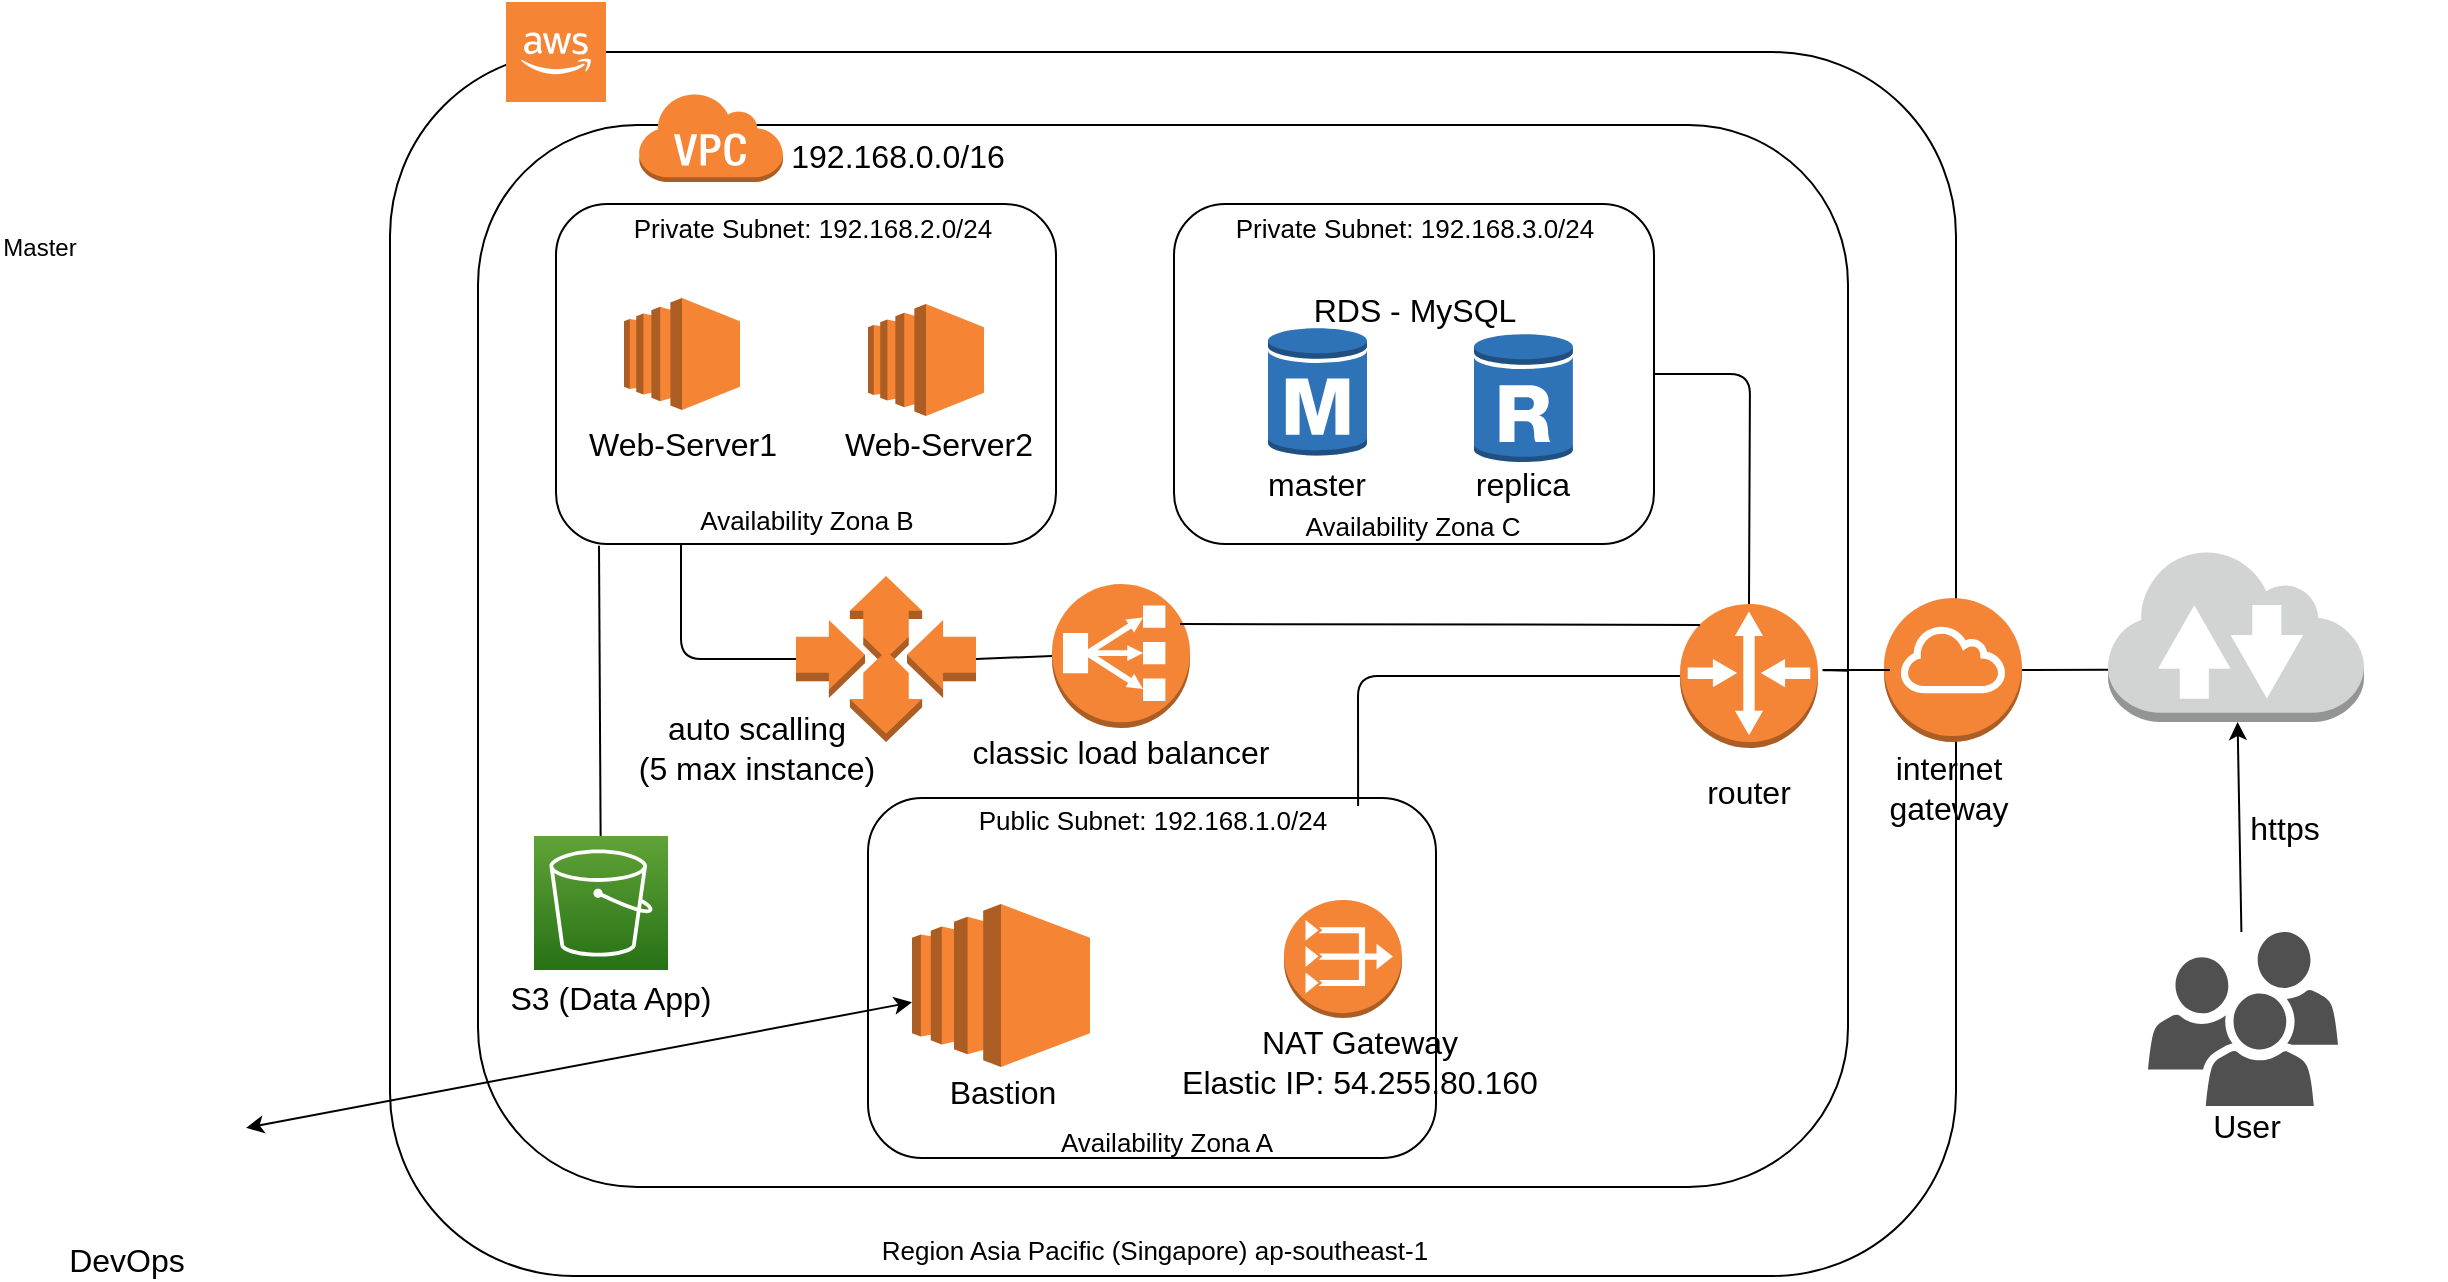 <mxfile version="14.4.2" type="github">
  <diagram id="0tBDLa9PL7fGlPBLeg3F" name="Page-1">
    <mxGraphModel dx="868" dy="492" grid="0" gridSize="10" guides="1" tooltips="1" connect="1" arrows="1" fold="1" page="1" pageScale="1" pageWidth="1400" pageHeight="850" math="0" shadow="0">
      <root>
        <mxCell id="0" />
        <mxCell id="1" parent="0" />
        <mxCell id="6eRfG2nsKR9ZNQWgb50U-3" value="" style="rounded=1;whiteSpace=wrap;html=1;" parent="1" vertex="1">
          <mxGeometry x="268" y="120" width="783" height="612" as="geometry" />
        </mxCell>
        <mxCell id="6eRfG2nsKR9ZNQWgb50U-1" value="" style="outlineConnect=0;dashed=0;verticalLabelPosition=bottom;verticalAlign=top;align=center;html=1;shape=mxgraph.aws3.cloud_2;fillColor=#F58534;gradientColor=none;" parent="1" vertex="1">
          <mxGeometry x="326" y="95" width="50" height="50" as="geometry" />
        </mxCell>
        <mxCell id="6eRfG2nsKR9ZNQWgb50U-4" value="" style="outlineConnect=0;dashed=0;verticalLabelPosition=bottom;verticalAlign=top;align=center;html=1;shape=mxgraph.aws3.internet_gateway;fillColor=#F58536;gradientColor=none;" parent="1" vertex="1">
          <mxGeometry x="1015" y="393" width="69" height="72" as="geometry" />
        </mxCell>
        <mxCell id="6eRfG2nsKR9ZNQWgb50U-5" value="" style="rounded=1;whiteSpace=wrap;html=1;" parent="1" vertex="1">
          <mxGeometry x="312" y="156.5" width="685" height="531" as="geometry" />
        </mxCell>
        <mxCell id="6eRfG2nsKR9ZNQWgb50U-6" value="&lt;font style=&quot;font-size: 16px&quot;&gt;192.168.0.0/16&lt;/font&gt;" style="text;html=1;strokeColor=none;fillColor=none;align=center;verticalAlign=middle;whiteSpace=wrap;rounded=0;" parent="1" vertex="1">
          <mxGeometry x="502" y="162" width="40" height="20" as="geometry" />
        </mxCell>
        <mxCell id="6eRfG2nsKR9ZNQWgb50U-8" value="" style="outlineConnect=0;dashed=0;verticalLabelPosition=bottom;verticalAlign=top;align=center;html=1;shape=mxgraph.aws3.virtual_private_cloud;fillColor=#F58534;gradientColor=none;" parent="1" vertex="1">
          <mxGeometry x="392" y="140" width="72.5" height="45" as="geometry" />
        </mxCell>
        <mxCell id="6eRfG2nsKR9ZNQWgb50U-11" value="" style="outlineConnect=0;dashed=0;verticalLabelPosition=bottom;verticalAlign=top;align=center;html=1;shape=mxgraph.aws3.router;fillColor=#F58536;gradientColor=none;" parent="1" vertex="1">
          <mxGeometry x="913" y="396" width="69" height="72" as="geometry" />
        </mxCell>
        <mxCell id="6eRfG2nsKR9ZNQWgb50U-12" value="" style="outlineConnect=0;dashed=0;verticalLabelPosition=bottom;verticalAlign=top;align=center;html=1;shape=mxgraph.aws3.classic_load_balancer;fillColor=#F58536;gradientColor=none;" parent="1" vertex="1">
          <mxGeometry x="599" y="386" width="69" height="72" as="geometry" />
        </mxCell>
        <mxCell id="6eRfG2nsKR9ZNQWgb50U-15" value="" style="outlineConnect=0;dashed=0;verticalLabelPosition=bottom;verticalAlign=top;align=center;html=1;shape=mxgraph.aws3.auto_scaling;fillColor=#F58534;gradientColor=none;" parent="1" vertex="1">
          <mxGeometry x="471" y="382" width="90" height="83" as="geometry" />
        </mxCell>
        <mxCell id="6eRfG2nsKR9ZNQWgb50U-18" value="" style="points=[[0,0,0],[0.25,0,0],[0.5,0,0],[0.75,0,0],[1,0,0],[0,1,0],[0.25,1,0],[0.5,1,0],[0.75,1,0],[1,1,0],[0,0.25,0],[0,0.5,0],[0,0.75,0],[1,0.25,0],[1,0.5,0],[1,0.75,0]];outlineConnect=0;fontColor=#232F3E;gradientColor=#60A337;gradientDirection=north;fillColor=#277116;strokeColor=#ffffff;dashed=0;verticalLabelPosition=bottom;verticalAlign=top;align=center;html=1;fontSize=12;fontStyle=0;aspect=fixed;shape=mxgraph.aws4.resourceIcon;resIcon=mxgraph.aws4.s3;" parent="1" vertex="1">
          <mxGeometry x="340" y="512" width="67" height="67" as="geometry" />
        </mxCell>
        <mxCell id="6eRfG2nsKR9ZNQWgb50U-24" value="" style="pointerEvents=1;shadow=0;dashed=0;html=1;strokeColor=none;fillColor=#505050;labelPosition=center;verticalLabelPosition=bottom;verticalAlign=top;outlineConnect=0;align=center;shape=mxgraph.office.users.users;" parent="1" vertex="1">
          <mxGeometry x="1147" y="560" width="95" height="87" as="geometry" />
        </mxCell>
        <mxCell id="6eRfG2nsKR9ZNQWgb50U-25" value="" style="outlineConnect=0;dashed=0;verticalLabelPosition=bottom;verticalAlign=top;align=center;html=1;shape=mxgraph.aws3.internet_2;fillColor=#D2D3D3;gradientColor=none;" parent="1" vertex="1">
          <mxGeometry x="1127" y="368" width="128" height="87" as="geometry" />
        </mxCell>
        <mxCell id="6eRfG2nsKR9ZNQWgb50U-27" value="" style="shape=image;html=1;verticalAlign=top;verticalLabelPosition=bottom;labelBackgroundColor=#ffffff;imageAspect=0;aspect=fixed;image=https://cdn4.iconfinder.com/data/icons/free-large-boss-icon-set/128/Admin.png" parent="1" vertex="1">
          <mxGeometry x="105" y="621" width="91" height="91" as="geometry" />
        </mxCell>
        <mxCell id="6eRfG2nsKR9ZNQWgb50U-29" value="" style="shape=image;html=1;verticalAlign=top;verticalLabelPosition=bottom;labelBackgroundColor=#ffffff;imageAspect=0;aspect=fixed;image=https://cdn2.iconfinder.com/data/icons/stilllife/48x48/filesystems/gnome-fs-ssh.png" parent="1" vertex="1">
          <mxGeometry x="216" y="607" width="43" height="43" as="geometry" />
        </mxCell>
        <mxCell id="6eRfG2nsKR9ZNQWgb50U-31" value="" style="rounded=1;whiteSpace=wrap;html=1;" parent="1" vertex="1">
          <mxGeometry x="351" y="196" width="250" height="170" as="geometry" />
        </mxCell>
        <mxCell id="6eRfG2nsKR9ZNQWgb50U-32" value="" style="rounded=1;whiteSpace=wrap;html=1;" parent="1" vertex="1">
          <mxGeometry x="660" y="196" width="240" height="170" as="geometry" />
        </mxCell>
        <mxCell id="6eRfG2nsKR9ZNQWgb50U-33" value="" style="rounded=1;whiteSpace=wrap;html=1;" parent="1" vertex="1">
          <mxGeometry x="507" y="493" width="284" height="180" as="geometry" />
        </mxCell>
        <mxCell id="6eRfG2nsKR9ZNQWgb50U-9" value="" style="outlineConnect=0;dashed=0;verticalLabelPosition=bottom;verticalAlign=top;align=center;html=1;shape=mxgraph.aws3.vpc_nat_gateway;fillColor=#F58536;gradientColor=none;" parent="1" vertex="1">
          <mxGeometry x="715" y="544" width="59" height="59" as="geometry" />
        </mxCell>
        <mxCell id="6eRfG2nsKR9ZNQWgb50U-10" value="&lt;font style=&quot;font-size: 16px&quot;&gt;NAT Gateway&lt;br&gt;Elastic IP:&amp;nbsp;&lt;span class=&quot;awsui-util-status-positive&quot;&gt;&lt;span class=&quot;awsui-util-ml-xs&quot;&gt;54.255.80.160&lt;/span&gt;&lt;/span&gt;&lt;br&gt;&lt;/font&gt;" style="text;html=1;strokeColor=none;fillColor=none;align=center;verticalAlign=middle;whiteSpace=wrap;rounded=0;" parent="1" vertex="1">
          <mxGeometry x="657" y="615" width="192" height="20" as="geometry" />
        </mxCell>
        <mxCell id="6eRfG2nsKR9ZNQWgb50U-34" value="" style="outlineConnect=0;dashed=0;verticalLabelPosition=bottom;verticalAlign=top;align=center;html=1;shape=mxgraph.aws3.ec2;fillColor=#F58534;gradientColor=none;" parent="1" vertex="1">
          <mxGeometry x="529" y="546" width="89" height="81.5" as="geometry" />
        </mxCell>
        <mxCell id="6eRfG2nsKR9ZNQWgb50U-13" value="" style="outlineConnect=0;dashed=0;verticalLabelPosition=bottom;verticalAlign=top;align=center;html=1;shape=mxgraph.aws3.ec2;fillColor=#F58534;gradientColor=none;" parent="1" vertex="1">
          <mxGeometry x="385" y="243" width="58" height="56" as="geometry" />
        </mxCell>
        <mxCell id="6eRfG2nsKR9ZNQWgb50U-39" value="" style="outlineConnect=0;dashed=0;verticalLabelPosition=bottom;verticalAlign=top;align=center;html=1;shape=mxgraph.aws3.ec2;fillColor=#F58534;gradientColor=none;" parent="1" vertex="1">
          <mxGeometry x="507" y="246" width="58" height="56" as="geometry" />
        </mxCell>
        <mxCell id="6eRfG2nsKR9ZNQWgb50U-14" value="&lt;font style=&quot;font-size: 16px&quot;&gt;Web-Server1&lt;/font&gt;" style="text;html=1;strokeColor=none;fillColor=none;align=center;verticalAlign=middle;whiteSpace=wrap;rounded=0;" parent="1" vertex="1">
          <mxGeometry x="352.5" y="306" width="123" height="20" as="geometry" />
        </mxCell>
        <mxCell id="6eRfG2nsKR9ZNQWgb50U-40" value="&lt;font style=&quot;font-size: 16px&quot;&gt;Web-Server2&lt;/font&gt;" style="text;html=1;strokeColor=none;fillColor=none;align=center;verticalAlign=middle;whiteSpace=wrap;rounded=0;" parent="1" vertex="1">
          <mxGeometry x="481" y="306" width="123" height="20" as="geometry" />
        </mxCell>
        <mxCell id="6eRfG2nsKR9ZNQWgb50U-44" value="" style="endArrow=none;html=1;entryX=0.25;entryY=1;entryDx=0;entryDy=0;exitX=0;exitY=0.5;exitDx=0;exitDy=0;exitPerimeter=0;edgeStyle=orthogonalEdgeStyle;" parent="1" source="6eRfG2nsKR9ZNQWgb50U-15" target="6eRfG2nsKR9ZNQWgb50U-31" edge="1">
          <mxGeometry width="50" height="50" relative="1" as="geometry">
            <mxPoint x="96" y="585" as="sourcePoint" />
            <mxPoint x="146" y="535" as="targetPoint" />
          </mxGeometry>
        </mxCell>
        <mxCell id="6eRfG2nsKR9ZNQWgb50U-47" value="&lt;font style=&quot;font-size: 16px&quot;&gt;auto scalling &lt;br&gt;(5 max instance)&lt;/font&gt;" style="text;html=1;strokeColor=none;fillColor=none;align=center;verticalAlign=middle;whiteSpace=wrap;rounded=0;" parent="1" vertex="1">
          <mxGeometry x="390" y="458" width="123" height="20" as="geometry" />
        </mxCell>
        <mxCell id="6eRfG2nsKR9ZNQWgb50U-48" value="" style="endArrow=none;html=1;entryX=0.086;entryY=1.005;entryDx=0;entryDy=0;entryPerimeter=0;" parent="1" source="6eRfG2nsKR9ZNQWgb50U-18" target="6eRfG2nsKR9ZNQWgb50U-31" edge="1">
          <mxGeometry width="50" height="50" relative="1" as="geometry">
            <mxPoint x="452" y="422" as="sourcePoint" />
            <mxPoint x="502" y="372" as="targetPoint" />
          </mxGeometry>
        </mxCell>
        <mxCell id="2Eq0taWRFu6XFaqvVXcF-2" value="&lt;font style=&quot;font-size: 16px&quot;&gt;Bastion&lt;/font&gt;" style="text;html=1;strokeColor=none;fillColor=none;align=center;verticalAlign=middle;whiteSpace=wrap;rounded=0;" parent="1" vertex="1">
          <mxGeometry x="513" y="630" width="123" height="20" as="geometry" />
        </mxCell>
        <mxCell id="6eRfG2nsKR9ZNQWgb50U-17" value="" style="outlineConnect=0;dashed=0;verticalLabelPosition=bottom;verticalAlign=top;align=center;html=1;shape=mxgraph.aws3.rds_db_instance_read_replica;fillColor=#2E73B8;gradientColor=none;" parent="1" vertex="1">
          <mxGeometry x="810" y="260" width="49.5" height="66" as="geometry" />
        </mxCell>
        <mxCell id="6eRfG2nsKR9ZNQWgb50U-16" value="" style="outlineConnect=0;dashed=0;verticalLabelPosition=bottom;verticalAlign=top;align=center;html=1;shape=mxgraph.aws3.rds_db_instance;fillColor=#2E73B8;gradientColor=none;" parent="1" vertex="1">
          <mxGeometry x="707" y="257" width="49.5" height="66" as="geometry" />
        </mxCell>
        <mxCell id="2Eq0taWRFu6XFaqvVXcF-4" value="&lt;font style=&quot;font-size: 13px&quot;&gt;Private Subnet:&amp;nbsp;192.168.3.0/24&lt;/font&gt;" style="text;html=1;strokeColor=none;fillColor=none;align=center;verticalAlign=middle;whiteSpace=wrap;rounded=0;" parent="1" vertex="1">
          <mxGeometry x="665.5" y="198" width="229" height="20" as="geometry" />
        </mxCell>
        <mxCell id="2Eq0taWRFu6XFaqvVXcF-5" value="&lt;font style=&quot;font-size: 13px&quot;&gt;Private Subnet:&amp;nbsp;192.168.2.0/24&lt;/font&gt;" style="text;html=1;strokeColor=none;fillColor=none;align=center;verticalAlign=middle;whiteSpace=wrap;rounded=0;" parent="1" vertex="1">
          <mxGeometry x="365" y="198" width="229" height="20" as="geometry" />
        </mxCell>
        <mxCell id="2Eq0taWRFu6XFaqvVXcF-6" value="&lt;font style=&quot;font-size: 13px&quot;&gt;Public Subnet:&amp;nbsp;192.168.1.0/24&lt;/font&gt;" style="text;html=1;strokeColor=none;fillColor=none;align=center;verticalAlign=middle;whiteSpace=wrap;rounded=0;" parent="1" vertex="1">
          <mxGeometry x="534.5" y="494" width="229" height="20" as="geometry" />
        </mxCell>
        <mxCell id="2Eq0taWRFu6XFaqvVXcF-7" value="&lt;span style=&quot;font-size: 16px&quot;&gt;S3 (Data App)&lt;/span&gt;" style="text;html=1;strokeColor=none;fillColor=none;align=center;verticalAlign=middle;whiteSpace=wrap;rounded=0;" parent="1" vertex="1">
          <mxGeometry x="317" y="583" width="123" height="20" as="geometry" />
        </mxCell>
        <mxCell id="2Eq0taWRFu6XFaqvVXcF-9" value="" style="endArrow=classic;startArrow=classic;html=1;" parent="1" source="6eRfG2nsKR9ZNQWgb50U-27" target="6eRfG2nsKR9ZNQWgb50U-34" edge="1">
          <mxGeometry width="50" height="50" relative="1" as="geometry">
            <mxPoint x="441" y="636" as="sourcePoint" />
            <mxPoint x="491" y="586" as="targetPoint" />
          </mxGeometry>
        </mxCell>
        <mxCell id="2Eq0taWRFu6XFaqvVXcF-10" value="&lt;span style=&quot;font-size: 16px&quot;&gt;DevOps&lt;/span&gt;" style="text;html=1;strokeColor=none;fillColor=none;align=center;verticalAlign=middle;whiteSpace=wrap;rounded=0;" parent="1" vertex="1">
          <mxGeometry x="75" y="714" width="123" height="20" as="geometry" />
        </mxCell>
        <mxCell id="2Eq0taWRFu6XFaqvVXcF-11" value="&lt;span style=&quot;font-size: 16px&quot;&gt;RDS - MySQL&lt;/span&gt;" style="text;html=1;strokeColor=none;fillColor=none;align=center;verticalAlign=middle;whiteSpace=wrap;rounded=0;" parent="1" vertex="1">
          <mxGeometry x="718.5" y="239" width="123" height="20" as="geometry" />
        </mxCell>
        <mxCell id="2Eq0taWRFu6XFaqvVXcF-13" value="&lt;span style=&quot;font-size: 16px&quot;&gt;master&lt;/span&gt;" style="text;html=1;strokeColor=none;fillColor=none;align=center;verticalAlign=middle;whiteSpace=wrap;rounded=0;" parent="1" vertex="1">
          <mxGeometry x="697.25" y="326" width="69" height="20" as="geometry" />
        </mxCell>
        <mxCell id="2Eq0taWRFu6XFaqvVXcF-14" value="&lt;span style=&quot;font-size: 16px&quot;&gt;replica&lt;/span&gt;" style="text;html=1;strokeColor=none;fillColor=none;align=center;verticalAlign=middle;whiteSpace=wrap;rounded=0;" parent="1" vertex="1">
          <mxGeometry x="800.25" y="326" width="69" height="20" as="geometry" />
        </mxCell>
        <mxCell id="2Eq0taWRFu6XFaqvVXcF-15" value="" style="endArrow=classic;html=1;" parent="1" source="6eRfG2nsKR9ZNQWgb50U-24" target="6eRfG2nsKR9ZNQWgb50U-25" edge="1">
          <mxGeometry width="50" height="50" relative="1" as="geometry">
            <mxPoint x="1188" y="719" as="sourcePoint" />
            <mxPoint x="1238" y="669" as="targetPoint" />
          </mxGeometry>
        </mxCell>
        <mxCell id="2Eq0taWRFu6XFaqvVXcF-16" value="&lt;span style=&quot;font-size: 16px&quot;&gt;User&lt;/span&gt;" style="text;html=1;strokeColor=none;fillColor=none;align=center;verticalAlign=middle;whiteSpace=wrap;rounded=0;" parent="1" vertex="1">
          <mxGeometry x="1135" y="647" width="123" height="20" as="geometry" />
        </mxCell>
        <mxCell id="2Eq0taWRFu6XFaqvVXcF-21" value="&lt;span style=&quot;font-size: 16px&quot;&gt;internet gateway&lt;/span&gt;" style="text;html=1;strokeColor=none;fillColor=none;align=center;verticalAlign=middle;whiteSpace=wrap;rounded=0;" parent="1" vertex="1">
          <mxGeometry x="1013" y="478" width="69" height="20" as="geometry" />
        </mxCell>
        <mxCell id="2Eq0taWRFu6XFaqvVXcF-22" value="&lt;span style=&quot;font-size: 16px&quot;&gt;router&lt;/span&gt;" style="text;html=1;strokeColor=none;fillColor=none;align=center;verticalAlign=middle;whiteSpace=wrap;rounded=0;" parent="1" vertex="1">
          <mxGeometry x="913" y="480" width="69" height="20" as="geometry" />
        </mxCell>
        <mxCell id="2Eq0taWRFu6XFaqvVXcF-23" value="" style="endArrow=none;html=1;entryX=0;entryY=0.7;entryDx=0;entryDy=0;entryPerimeter=0;" parent="1" source="6eRfG2nsKR9ZNQWgb50U-4" target="6eRfG2nsKR9ZNQWgb50U-25" edge="1">
          <mxGeometry width="50" height="50" relative="1" as="geometry">
            <mxPoint x="1116" y="498" as="sourcePoint" />
            <mxPoint x="1166" y="448" as="targetPoint" />
          </mxGeometry>
        </mxCell>
        <mxCell id="2Eq0taWRFu6XFaqvVXcF-24" value="" style="endArrow=none;html=1;" parent="1" source="6eRfG2nsKR9ZNQWgb50U-5" edge="1">
          <mxGeometry width="50" height="50" relative="1" as="geometry">
            <mxPoint x="1116" y="498" as="sourcePoint" />
            <mxPoint x="1018" y="429" as="targetPoint" />
            <Array as="points">
              <mxPoint x="980" y="429" />
            </Array>
          </mxGeometry>
        </mxCell>
        <mxCell id="2Eq0taWRFu6XFaqvVXcF-26" value="&lt;span style=&quot;font-size: 16px&quot;&gt;classic load balancer&lt;/span&gt;" style="text;html=1;strokeColor=none;fillColor=none;align=center;verticalAlign=middle;whiteSpace=wrap;rounded=0;" parent="1" vertex="1">
          <mxGeometry x="553" y="460" width="161" height="20" as="geometry" />
        </mxCell>
        <mxCell id="2Eq0taWRFu6XFaqvVXcF-29" value="" style="endArrow=none;html=1;exitX=1;exitY=0.5;exitDx=0;exitDy=0;exitPerimeter=0;entryX=0;entryY=0.5;entryDx=0;entryDy=0;entryPerimeter=0;" parent="1" source="6eRfG2nsKR9ZNQWgb50U-15" target="6eRfG2nsKR9ZNQWgb50U-12" edge="1">
          <mxGeometry width="50" height="50" relative="1" as="geometry">
            <mxPoint x="712" y="495" as="sourcePoint" />
            <mxPoint x="762" y="445" as="targetPoint" />
          </mxGeometry>
        </mxCell>
        <mxCell id="2Eq0taWRFu6XFaqvVXcF-30" value="" style="endArrow=none;html=1;entryX=0;entryY=0.5;entryDx=0;entryDy=0;entryPerimeter=0;exitX=0.95;exitY=0.15;exitDx=0;exitDy=0;exitPerimeter=0;" parent="1" source="2Eq0taWRFu6XFaqvVXcF-6" target="6eRfG2nsKR9ZNQWgb50U-11" edge="1">
          <mxGeometry width="50" height="50" relative="1" as="geometry">
            <mxPoint x="712" y="495" as="sourcePoint" />
            <mxPoint x="762" y="445" as="targetPoint" />
            <Array as="points">
              <mxPoint x="752" y="432" />
            </Array>
          </mxGeometry>
        </mxCell>
        <mxCell id="2Eq0taWRFu6XFaqvVXcF-31" value="" style="endArrow=none;html=1;entryX=0.5;entryY=0;entryDx=0;entryDy=0;entryPerimeter=0;exitX=1;exitY=0.5;exitDx=0;exitDy=0;" parent="1" source="6eRfG2nsKR9ZNQWgb50U-32" target="6eRfG2nsKR9ZNQWgb50U-11" edge="1">
          <mxGeometry width="50" height="50" relative="1" as="geometry">
            <mxPoint x="712" y="495" as="sourcePoint" />
            <mxPoint x="762" y="445" as="targetPoint" />
            <Array as="points">
              <mxPoint x="948" y="281" />
            </Array>
          </mxGeometry>
        </mxCell>
        <mxCell id="2Eq0taWRFu6XFaqvVXcF-32" value="" style="endArrow=none;html=1;entryX=0.145;entryY=0.145;entryDx=0;entryDy=0;entryPerimeter=0;" parent="1" target="6eRfG2nsKR9ZNQWgb50U-11" edge="1">
          <mxGeometry width="50" height="50" relative="1" as="geometry">
            <mxPoint x="663" y="406" as="sourcePoint" />
            <mxPoint x="762" y="445" as="targetPoint" />
          </mxGeometry>
        </mxCell>
        <mxCell id="2Eq0taWRFu6XFaqvVXcF-33" value="&lt;span style=&quot;font-size: 16px&quot;&gt;https&lt;/span&gt;" style="text;html=1;strokeColor=none;fillColor=none;align=center;verticalAlign=middle;whiteSpace=wrap;rounded=0;" parent="1" vertex="1">
          <mxGeometry x="1135" y="498" width="161" height="20" as="geometry" />
        </mxCell>
        <mxCell id="1rfpA1ZH7WIg0CpuviD7-1" value="&lt;font style=&quot;font-size: 13px&quot;&gt;Availability Zona B&lt;/font&gt;" style="text;html=1;strokeColor=none;fillColor=none;align=center;verticalAlign=middle;whiteSpace=wrap;rounded=0;" parent="1" vertex="1">
          <mxGeometry x="361.5" y="344" width="229" height="20" as="geometry" />
        </mxCell>
        <mxCell id="1rfpA1ZH7WIg0CpuviD7-2" value="&lt;font style=&quot;font-size: 13px&quot;&gt;Availability Zona C&lt;/font&gt;" style="text;html=1;strokeColor=none;fillColor=none;align=center;verticalAlign=middle;whiteSpace=wrap;rounded=0;" parent="1" vertex="1">
          <mxGeometry x="664.5" y="347" width="229" height="20" as="geometry" />
        </mxCell>
        <mxCell id="1rfpA1ZH7WIg0CpuviD7-3" value="&lt;font style=&quot;font-size: 13px&quot;&gt;Availability Zona A&lt;/font&gt;" style="text;html=1;strokeColor=none;fillColor=none;align=center;verticalAlign=middle;whiteSpace=wrap;rounded=0;" parent="1" vertex="1">
          <mxGeometry x="542" y="654.5" width="229" height="20" as="geometry" />
        </mxCell>
        <mxCell id="1rfpA1ZH7WIg0CpuviD7-4" value="&lt;font style=&quot;font-size: 13px&quot;&gt;Region Asia Pacific (Singapore) ap-southeast-1&lt;/font&gt;" style="text;html=1;strokeColor=none;fillColor=none;align=center;verticalAlign=middle;whiteSpace=wrap;rounded=0;" parent="1" vertex="1">
          <mxGeometry x="500.25" y="709" width="300.75" height="20" as="geometry" />
        </mxCell>
        <mxCell id="jZcA1e1wZFF17amDmUYj-1" value="Master" style="text;html=1;strokeColor=none;fillColor=none;align=center;verticalAlign=middle;whiteSpace=wrap;rounded=0;" vertex="1" parent="1">
          <mxGeometry x="73" y="208" width="40" height="20" as="geometry" />
        </mxCell>
      </root>
    </mxGraphModel>
  </diagram>
</mxfile>
